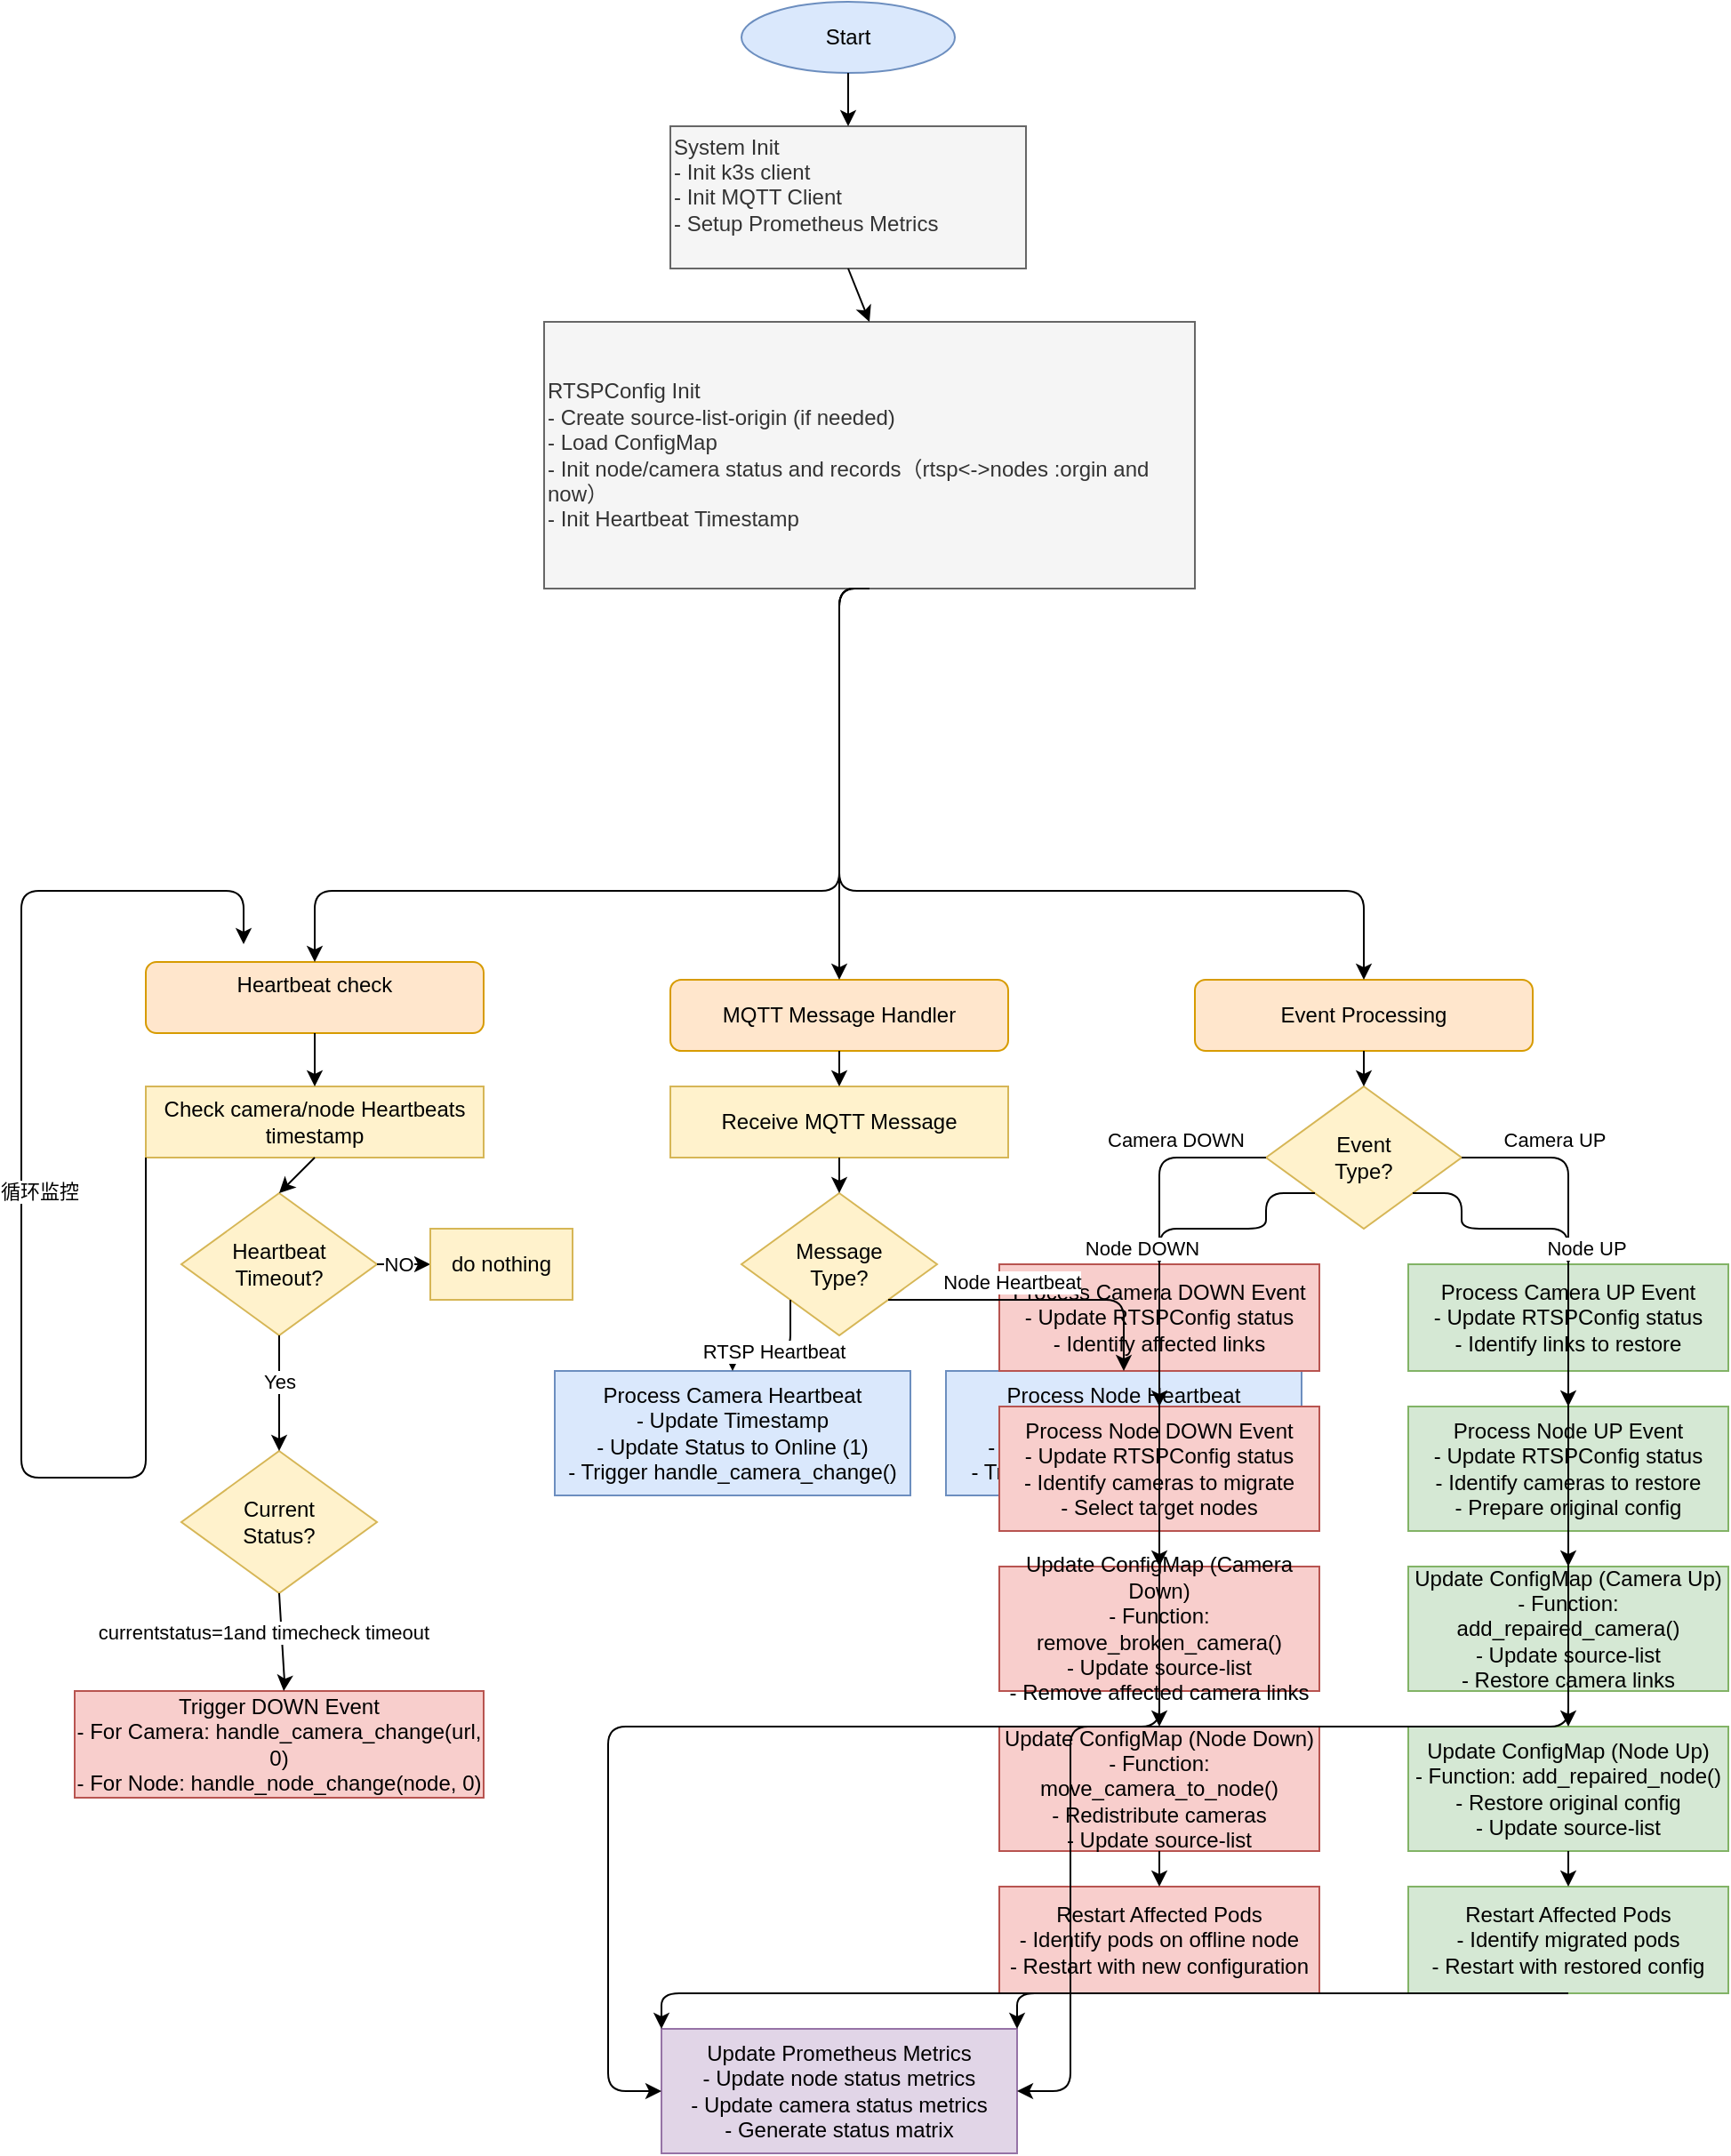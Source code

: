 <mxfile version="26.1.1">
  <diagram name="RTSP Controller Flow" id="fEzFfixYsrc_N7csI4Yp">
    <mxGraphModel dx="804" dy="2257" grid="1" gridSize="10" guides="1" tooltips="1" connect="1" arrows="1" fold="1" page="1" pageScale="1" pageWidth="827" pageHeight="1169" math="0" shadow="0">
      <root>
        <mxCell id="0" />
        <mxCell id="1" parent="0" />
        <mxCell id="NTYFQSR5KiZM-KbyBYHa-1" value="Start" style="ellipse;whiteSpace=wrap;html=1;fillColor=#dae8fc;strokeColor=#6c8ebf;" vertex="1" parent="1">
          <mxGeometry x="475" y="-230" width="120" height="40" as="geometry" />
        </mxCell>
        <mxCell id="NTYFQSR5KiZM-KbyBYHa-2" value="System Init&lt;br&gt;- Init k3s client&lt;br&gt;- Init MQTT Client&lt;br&gt;- Setup Prometheus Metrics&lt;div&gt;&lt;br&gt;&lt;/div&gt;" style="rounded=0;whiteSpace=wrap;html=1;fillColor=#f5f5f5;strokeColor=#666666;fontColor=#333333;align=left;" vertex="1" parent="1">
          <mxGeometry x="435" y="-160" width="200" height="80" as="geometry" />
        </mxCell>
        <mxCell id="NTYFQSR5KiZM-KbyBYHa-3" value="&lt;div&gt;&lt;span style=&quot;background-color: transparent; color: light-dark(rgb(51, 51, 51), rgb(193, 193, 193));&quot;&gt;RTSPConfig Init&lt;/span&gt;&lt;/div&gt;- Create source-list-origin (if needed)&lt;br&gt;- Load ConfigMap&lt;br&gt;- Init node/camera status and records（rtsp&amp;lt;-&amp;gt;nodes :orgin and now）&lt;br&gt;&lt;div&gt;- Init Heartbeat Timestamp&lt;/div&gt;" style="rounded=0;whiteSpace=wrap;html=1;fillColor=#f5f5f5;strokeColor=#666666;fontColor=#333333;align=left;" vertex="1" parent="1">
          <mxGeometry x="364" y="-50" width="366" height="150" as="geometry" />
        </mxCell>
        <mxCell id="NTYFQSR5KiZM-KbyBYHa-4" value="" style="rounded=0;whiteSpace=wrap;html=1;fillColor=none;strokeColor=none;" vertex="1" parent="1">
          <mxGeometry x="490" y="270" width="80" height="20" as="geometry" />
        </mxCell>
        <mxCell id="NTYFQSR5KiZM-KbyBYHa-5" value="Heartbeat check&lt;div&gt;&lt;br&gt;&lt;/div&gt;" style="rounded=1;whiteSpace=wrap;html=1;fillColor=#ffe6cc;strokeColor=#d79b00;" vertex="1" parent="1">
          <mxGeometry x="140" y="310" width="190" height="40" as="geometry" />
        </mxCell>
        <mxCell id="NTYFQSR5KiZM-KbyBYHa-6" value="Check camera/node Heartbeats timestamp" style="rounded=0;whiteSpace=wrap;html=1;fillColor=#fff2cc;strokeColor=#d6b656;" vertex="1" parent="1">
          <mxGeometry x="140" y="380" width="190" height="40" as="geometry" />
        </mxCell>
        <mxCell id="NTYFQSR5KiZM-KbyBYHa-7" value="Heartbeat &#xa;Timeout?" style="rhombus;whiteSpace=wrap;html=1;fillColor=#fff2cc;strokeColor=#d6b656;" vertex="1" parent="1">
          <mxGeometry x="160" y="440" width="110" height="80" as="geometry" />
        </mxCell>
        <mxCell id="NTYFQSR5KiZM-KbyBYHa-8" value="Current &#xa;Status?" style="rhombus;whiteSpace=wrap;html=1;fillColor=#fff2cc;strokeColor=#d6b656;" vertex="1" parent="1">
          <mxGeometry x="160" y="585" width="110" height="80" as="geometry" />
        </mxCell>
        <mxCell id="NTYFQSR5KiZM-KbyBYHa-9" value="Trigger DOWN Event&#xa;- For Camera: handle_camera_change(url, 0)&#xa;- For Node: handle_node_change(node, 0)" style="rounded=0;whiteSpace=wrap;html=1;fillColor=#f8cecc;strokeColor=#b85450;" vertex="1" parent="1">
          <mxGeometry x="100" y="720" width="230" height="60" as="geometry" />
        </mxCell>
        <mxCell id="NTYFQSR5KiZM-KbyBYHa-11" value="MQTT Message Handler" style="rounded=1;whiteSpace=wrap;html=1;fillColor=#ffe6cc;strokeColor=#d79b00;" vertex="1" parent="1">
          <mxGeometry x="435" y="320" width="190" height="40" as="geometry" />
        </mxCell>
        <mxCell id="NTYFQSR5KiZM-KbyBYHa-12" value="Receive MQTT Message" style="rounded=0;whiteSpace=wrap;html=1;fillColor=#fff2cc;strokeColor=#d6b656;" vertex="1" parent="1">
          <mxGeometry x="435" y="380" width="190" height="40" as="geometry" />
        </mxCell>
        <mxCell id="NTYFQSR5KiZM-KbyBYHa-13" value="Message &#xa;Type?" style="rhombus;whiteSpace=wrap;html=1;fillColor=#fff2cc;strokeColor=#d6b656;" vertex="1" parent="1">
          <mxGeometry x="475" y="440" width="110" height="80" as="geometry" />
        </mxCell>
        <mxCell id="NTYFQSR5KiZM-KbyBYHa-14" value="Process Camera Heartbeat&#xa;- Update Timestamp&#xa;- Update Status to Online (1)&#xa;- Trigger handle_camera_change()" style="rounded=0;whiteSpace=wrap;html=1;fillColor=#dae8fc;strokeColor=#6c8ebf;" vertex="1" parent="1">
          <mxGeometry x="370" y="540" width="200" height="70" as="geometry" />
        </mxCell>
        <mxCell id="NTYFQSR5KiZM-KbyBYHa-15" value="Process Node Heartbeat&#xa;- Update Timestamp&#xa;- Update Status to Online (1)&#xa;- Trigger handle_node_change()" style="rounded=0;whiteSpace=wrap;html=1;fillColor=#dae8fc;strokeColor=#6c8ebf;" vertex="1" parent="1">
          <mxGeometry x="590" y="540" width="200" height="70" as="geometry" />
        </mxCell>
        <mxCell id="NTYFQSR5KiZM-KbyBYHa-16" value="Event Processing" style="rounded=1;whiteSpace=wrap;html=1;fillColor=#ffe6cc;strokeColor=#d79b00;" vertex="1" parent="1">
          <mxGeometry x="730" y="320" width="190" height="40" as="geometry" />
        </mxCell>
        <mxCell id="NTYFQSR5KiZM-KbyBYHa-17" value="Event &#xa;Type?" style="rhombus;whiteSpace=wrap;html=1;fillColor=#fff2cc;strokeColor=#d6b656;" vertex="1" parent="1">
          <mxGeometry x="770" y="380" width="110" height="80" as="geometry" />
        </mxCell>
        <mxCell id="NTYFQSR5KiZM-KbyBYHa-18" value="Process Camera DOWN Event&#xa;- Update RTSPConfig status&#xa;- Identify affected links" style="rounded=0;whiteSpace=wrap;html=1;fillColor=#f8cecc;strokeColor=#b85450;" vertex="1" parent="1">
          <mxGeometry x="620" y="480" width="180" height="60" as="geometry" />
        </mxCell>
        <mxCell id="NTYFQSR5KiZM-KbyBYHa-19" value="Process Camera UP Event&#xa;- Update RTSPConfig status&#xa;- Identify links to restore" style="rounded=0;whiteSpace=wrap;html=1;fillColor=#d5e8d4;strokeColor=#82b366;" vertex="1" parent="1">
          <mxGeometry x="850" y="480" width="180" height="60" as="geometry" />
        </mxCell>
        <mxCell id="NTYFQSR5KiZM-KbyBYHa-20" value="Process Node DOWN Event&#xa;- Update RTSPConfig status&#xa;- Identify cameras to migrate&#xa;- Select target nodes" style="rounded=0;whiteSpace=wrap;html=1;fillColor=#f8cecc;strokeColor=#b85450;" vertex="1" parent="1">
          <mxGeometry x="620" y="560" width="180" height="70" as="geometry" />
        </mxCell>
        <mxCell id="NTYFQSR5KiZM-KbyBYHa-21" value="Process Node UP Event&#xa;- Update RTSPConfig status&#xa;- Identify cameras to restore&#xa;- Prepare original config" style="rounded=0;whiteSpace=wrap;html=1;fillColor=#d5e8d4;strokeColor=#82b366;" vertex="1" parent="1">
          <mxGeometry x="850" y="560" width="180" height="70" as="geometry" />
        </mxCell>
        <mxCell id="NTYFQSR5KiZM-KbyBYHa-22" value="Update ConfigMap (Camera Down)&#xa;- Function: remove_broken_camera()&#xa;- Update source-list&#xa;- Remove affected camera links" style="rounded=0;whiteSpace=wrap;html=1;fillColor=#f8cecc;strokeColor=#b85450;" vertex="1" parent="1">
          <mxGeometry x="620" y="650" width="180" height="70" as="geometry" />
        </mxCell>
        <mxCell id="NTYFQSR5KiZM-KbyBYHa-23" value="Update ConfigMap (Camera Up)&#xa;- Function: add_repaired_camera()&#xa;- Update source-list&#xa;- Restore camera links" style="rounded=0;whiteSpace=wrap;html=1;fillColor=#d5e8d4;strokeColor=#82b366;" vertex="1" parent="1">
          <mxGeometry x="850" y="650" width="180" height="70" as="geometry" />
        </mxCell>
        <mxCell id="NTYFQSR5KiZM-KbyBYHa-24" value="Update ConfigMap (Node Down)&#xa;- Function: move_camera_to_node()&#xa;- Redistribute cameras&#xa;- Update source-list" style="rounded=0;whiteSpace=wrap;html=1;fillColor=#f8cecc;strokeColor=#b85450;" vertex="1" parent="1">
          <mxGeometry x="620" y="740" width="180" height="70" as="geometry" />
        </mxCell>
        <mxCell id="NTYFQSR5KiZM-KbyBYHa-25" value="Restart Affected Pods&#xa;- Identify pods on offline node&#xa;- Restart with new configuration" style="rounded=0;whiteSpace=wrap;html=1;fillColor=#f8cecc;strokeColor=#b85450;" vertex="1" parent="1">
          <mxGeometry x="620" y="830" width="180" height="60" as="geometry" />
        </mxCell>
        <mxCell id="NTYFQSR5KiZM-KbyBYHa-26" value="Update ConfigMap (Node Up)&#xa;- Function: add_repaired_node()&#xa;- Restore original config&#xa;- Update source-list" style="rounded=0;whiteSpace=wrap;html=1;fillColor=#d5e8d4;strokeColor=#82b366;" vertex="1" parent="1">
          <mxGeometry x="850" y="740" width="180" height="70" as="geometry" />
        </mxCell>
        <mxCell id="NTYFQSR5KiZM-KbyBYHa-27" value="Restart Affected Pods&#xa;- Identify migrated pods&#xa;- Restart with restored config" style="rounded=0;whiteSpace=wrap;html=1;fillColor=#d5e8d4;strokeColor=#82b366;" vertex="1" parent="1">
          <mxGeometry x="850" y="830" width="180" height="60" as="geometry" />
        </mxCell>
        <mxCell id="NTYFQSR5KiZM-KbyBYHa-28" value="Update Prometheus Metrics&#xa;- Update node status metrics&#xa;- Update camera status metrics&#xa;- Generate status matrix" style="rounded=0;whiteSpace=wrap;html=1;fillColor=#e1d5e7;strokeColor=#9673a6;" vertex="1" parent="1">
          <mxGeometry x="430" y="910" width="200" height="70" as="geometry" />
        </mxCell>
        <mxCell id="NTYFQSR5KiZM-KbyBYHa-29" value="" style="endArrow=classic;html=1;exitX=0.5;exitY=1;exitDx=0;exitDy=0;entryX=0.5;entryY=0;entryDx=0;entryDy=0;" edge="1" parent="1" source="NTYFQSR5KiZM-KbyBYHa-1" target="NTYFQSR5KiZM-KbyBYHa-2">
          <mxGeometry width="50" height="50" relative="1" as="geometry">
            <mxPoint x="390" y="400" as="sourcePoint" />
            <mxPoint x="440" y="350" as="targetPoint" />
          </mxGeometry>
        </mxCell>
        <mxCell id="NTYFQSR5KiZM-KbyBYHa-30" value="" style="endArrow=classic;html=1;exitX=0.5;exitY=1;exitDx=0;exitDy=0;entryX=0.5;entryY=0;entryDx=0;entryDy=0;" edge="1" parent="1" source="NTYFQSR5KiZM-KbyBYHa-2" target="NTYFQSR5KiZM-KbyBYHa-3">
          <mxGeometry width="50" height="50" relative="1" as="geometry">
            <mxPoint x="390" y="400" as="sourcePoint" />
            <mxPoint x="440" y="350" as="targetPoint" />
          </mxGeometry>
        </mxCell>
        <mxCell id="NTYFQSR5KiZM-KbyBYHa-31" value="" style="endArrow=classic;html=1;exitX=0.5;exitY=1;exitDx=0;exitDy=0;entryX=0.5;entryY=0;entryDx=0;entryDy=0;edgeStyle=orthogonalEdgeStyle;" edge="1" parent="1" source="NTYFQSR5KiZM-KbyBYHa-3" target="NTYFQSR5KiZM-KbyBYHa-5">
          <mxGeometry width="50" height="50" relative="1" as="geometry">
            <mxPoint x="390" y="400" as="sourcePoint" />
            <mxPoint x="440" y="350" as="targetPoint" />
            <Array as="points">
              <mxPoint x="530" y="270" />
              <mxPoint x="235" y="270" />
            </Array>
          </mxGeometry>
        </mxCell>
        <mxCell id="NTYFQSR5KiZM-KbyBYHa-32" value="" style="endArrow=classic;html=1;exitX=0.5;exitY=1;exitDx=0;exitDy=0;entryX=0.5;entryY=0;entryDx=0;entryDy=0;edgeStyle=orthogonalEdgeStyle;" edge="1" parent="1" source="NTYFQSR5KiZM-KbyBYHa-3" target="NTYFQSR5KiZM-KbyBYHa-11">
          <mxGeometry width="50" height="50" relative="1" as="geometry">
            <mxPoint x="390" y="400" as="sourcePoint" />
            <mxPoint x="440" y="350" as="targetPoint" />
            <Array as="points">
              <mxPoint x="530" y="270" />
              <mxPoint x="530" y="270" />
            </Array>
          </mxGeometry>
        </mxCell>
        <mxCell id="NTYFQSR5KiZM-KbyBYHa-33" value="" style="endArrow=classic;html=1;exitX=0.5;exitY=1;exitDx=0;exitDy=0;entryX=0.5;entryY=0;entryDx=0;entryDy=0;edgeStyle=orthogonalEdgeStyle;" edge="1" parent="1" source="NTYFQSR5KiZM-KbyBYHa-3" target="NTYFQSR5KiZM-KbyBYHa-16">
          <mxGeometry width="50" height="50" relative="1" as="geometry">
            <mxPoint x="390" y="400" as="sourcePoint" />
            <mxPoint x="440" y="350" as="targetPoint" />
            <Array as="points">
              <mxPoint x="530" y="270" />
              <mxPoint x="825" y="270" />
            </Array>
          </mxGeometry>
        </mxCell>
        <mxCell id="NTYFQSR5KiZM-KbyBYHa-34" value="" style="endArrow=classic;html=1;exitX=0.5;exitY=1;exitDx=0;exitDy=0;entryX=0.5;entryY=0;entryDx=0;entryDy=0;" edge="1" parent="1" source="NTYFQSR5KiZM-KbyBYHa-5" target="NTYFQSR5KiZM-KbyBYHa-6">
          <mxGeometry width="50" height="50" relative="1" as="geometry">
            <mxPoint x="390" y="400" as="sourcePoint" />
            <mxPoint x="440" y="350" as="targetPoint" />
          </mxGeometry>
        </mxCell>
        <mxCell id="NTYFQSR5KiZM-KbyBYHa-35" value="" style="endArrow=classic;html=1;exitX=0.5;exitY=1;exitDx=0;exitDy=0;entryX=0.5;entryY=0;entryDx=0;entryDy=0;" edge="1" parent="1" source="NTYFQSR5KiZM-KbyBYHa-6" target="NTYFQSR5KiZM-KbyBYHa-7">
          <mxGeometry width="50" height="50" relative="1" as="geometry">
            <mxPoint x="390" y="400" as="sourcePoint" />
            <mxPoint x="440" y="350" as="targetPoint" />
          </mxGeometry>
        </mxCell>
        <mxCell id="NTYFQSR5KiZM-KbyBYHa-36" value="Yes" style="endArrow=classic;html=1;exitX=0.5;exitY=1;exitDx=0;exitDy=0;entryX=0.5;entryY=0;entryDx=0;entryDy=0;" edge="1" parent="1" source="NTYFQSR5KiZM-KbyBYHa-7" target="NTYFQSR5KiZM-KbyBYHa-8">
          <mxGeometry x="-0.2" width="50" height="50" relative="1" as="geometry">
            <mxPoint x="390" y="400" as="sourcePoint" />
            <mxPoint x="440" y="350" as="targetPoint" />
            <mxPoint as="offset" />
          </mxGeometry>
        </mxCell>
        <mxCell id="NTYFQSR5KiZM-KbyBYHa-40" value="" style="endArrow=classic;html=1;exitX=0.5;exitY=1;exitDx=0;exitDy=0;entryX=0.5;entryY=0;entryDx=0;entryDy=0;" edge="1" parent="1" source="NTYFQSR5KiZM-KbyBYHa-11" target="NTYFQSR5KiZM-KbyBYHa-12">
          <mxGeometry width="50" height="50" relative="1" as="geometry">
            <mxPoint x="390" y="400" as="sourcePoint" />
            <mxPoint x="440" y="350" as="targetPoint" />
          </mxGeometry>
        </mxCell>
        <mxCell id="NTYFQSR5KiZM-KbyBYHa-41" value="" style="endArrow=classic;html=1;exitX=0.5;exitY=1;exitDx=0;exitDy=0;entryX=0.5;entryY=0;entryDx=0;entryDy=0;" edge="1" parent="1" source="NTYFQSR5KiZM-KbyBYHa-12" target="NTYFQSR5KiZM-KbyBYHa-13">
          <mxGeometry width="50" height="50" relative="1" as="geometry">
            <mxPoint x="390" y="400" as="sourcePoint" />
            <mxPoint x="440" y="350" as="targetPoint" />
          </mxGeometry>
        </mxCell>
        <mxCell id="NTYFQSR5KiZM-KbyBYHa-42" value="RTSP Heartbeat" style="endArrow=classic;html=1;exitX=0;exitY=1;exitDx=0;exitDy=0;entryX=0.5;entryY=0;entryDx=0;entryDy=0;edgeStyle=orthogonalEdgeStyle;" edge="1" parent="1" source="NTYFQSR5KiZM-KbyBYHa-13" target="NTYFQSR5KiZM-KbyBYHa-14">
          <mxGeometry x="-0.2" y="-10" width="50" height="50" relative="1" as="geometry">
            <mxPoint x="390" y="400" as="sourcePoint" />
            <mxPoint x="440" y="350" as="targetPoint" />
            <mxPoint as="offset" />
          </mxGeometry>
        </mxCell>
        <mxCell id="NTYFQSR5KiZM-KbyBYHa-43" value="Node Heartbeat" style="endArrow=classic;html=1;exitX=1;exitY=1;exitDx=0;exitDy=0;entryX=0.5;entryY=0;entryDx=0;entryDy=0;edgeStyle=orthogonalEdgeStyle;" edge="1" parent="1" source="NTYFQSR5KiZM-KbyBYHa-13" target="NTYFQSR5KiZM-KbyBYHa-15">
          <mxGeometry x="-0.2" y="10" width="50" height="50" relative="1" as="geometry">
            <mxPoint x="390" y="400" as="sourcePoint" />
            <mxPoint x="440" y="350" as="targetPoint" />
            <mxPoint as="offset" />
          </mxGeometry>
        </mxCell>
        <mxCell id="NTYFQSR5KiZM-KbyBYHa-44" value="" style="endArrow=classic;html=1;exitX=0.5;exitY=1;exitDx=0;exitDy=0;entryX=0.5;entryY=0;entryDx=0;entryDy=0;" edge="1" parent="1" source="NTYFQSR5KiZM-KbyBYHa-16" target="NTYFQSR5KiZM-KbyBYHa-17">
          <mxGeometry width="50" height="50" relative="1" as="geometry">
            <mxPoint x="390" y="400" as="sourcePoint" />
            <mxPoint x="440" y="350" as="targetPoint" />
          </mxGeometry>
        </mxCell>
        <mxCell id="NTYFQSR5KiZM-KbyBYHa-45" value="Camera DOWN" style="endArrow=classic;html=1;exitX=0;exitY=0.5;exitDx=0;exitDy=0;entryX=0.5;entryY=0;entryDx=0;entryDy=0;edgeStyle=orthogonalEdgeStyle;" edge="1" parent="1" source="NTYFQSR5KiZM-KbyBYHa-17" target="NTYFQSR5KiZM-KbyBYHa-18">
          <mxGeometry x="-0.143" y="-10" width="50" height="50" relative="1" as="geometry">
            <mxPoint x="390" y="400" as="sourcePoint" />
            <mxPoint x="440" y="350" as="targetPoint" />
            <mxPoint as="offset" />
          </mxGeometry>
        </mxCell>
        <mxCell id="NTYFQSR5KiZM-KbyBYHa-46" value="Camera UP" style="endArrow=classic;html=1;exitX=1;exitY=0.5;exitDx=0;exitDy=0;entryX=0.5;entryY=0;entryDx=0;entryDy=0;edgeStyle=orthogonalEdgeStyle;" edge="1" parent="1" source="NTYFQSR5KiZM-KbyBYHa-17" target="NTYFQSR5KiZM-KbyBYHa-19">
          <mxGeometry x="-0.143" y="10" width="50" height="50" relative="1" as="geometry">
            <mxPoint x="390" y="400" as="sourcePoint" />
            <mxPoint x="440" y="350" as="targetPoint" />
            <mxPoint as="offset" />
          </mxGeometry>
        </mxCell>
        <mxCell id="NTYFQSR5KiZM-KbyBYHa-47" value="Node DOWN" style="endArrow=classic;html=1;exitX=0;exitY=1;exitDx=0;exitDy=0;entryX=0.5;entryY=0;entryDx=0;entryDy=0;edgeStyle=orthogonalEdgeStyle;" edge="1" parent="1" source="NTYFQSR5KiZM-KbyBYHa-17" target="NTYFQSR5KiZM-KbyBYHa-20">
          <mxGeometry x="0.143" y="-10" width="50" height="50" relative="1" as="geometry">
            <mxPoint x="390" y="400" as="sourcePoint" />
            <mxPoint x="440" y="350" as="targetPoint" />
            <Array as="points">
              <mxPoint x="770" y="460" />
              <mxPoint x="710" y="460" />
            </Array>
            <mxPoint as="offset" />
          </mxGeometry>
        </mxCell>
        <mxCell id="NTYFQSR5KiZM-KbyBYHa-48" value="Node UP" style="endArrow=classic;html=1;exitX=1;exitY=1;exitDx=0;exitDy=0;entryX=0.5;entryY=0;entryDx=0;entryDy=0;edgeStyle=orthogonalEdgeStyle;" edge="1" parent="1" source="NTYFQSR5KiZM-KbyBYHa-17" target="NTYFQSR5KiZM-KbyBYHa-21">
          <mxGeometry x="0.143" y="10" width="50" height="50" relative="1" as="geometry">
            <mxPoint x="390" y="400" as="sourcePoint" />
            <mxPoint x="440" y="350" as="targetPoint" />
            <Array as="points">
              <mxPoint x="880" y="460" />
              <mxPoint x="940" y="460" />
            </Array>
            <mxPoint as="offset" />
          </mxGeometry>
        </mxCell>
        <mxCell id="NTYFQSR5KiZM-KbyBYHa-49" value="" style="endArrow=classic;html=1;exitX=0.5;exitY=1;exitDx=0;exitDy=0;entryX=0.5;entryY=0;entryDx=0;entryDy=0;" edge="1" parent="1" source="NTYFQSR5KiZM-KbyBYHa-18" target="NTYFQSR5KiZM-KbyBYHa-22">
          <mxGeometry width="50" height="50" relative="1" as="geometry">
            <mxPoint x="390" y="400" as="sourcePoint" />
            <mxPoint x="440" y="350" as="targetPoint" />
          </mxGeometry>
        </mxCell>
        <mxCell id="NTYFQSR5KiZM-KbyBYHa-50" value="" style="endArrow=classic;html=1;exitX=0.5;exitY=1;exitDx=0;exitDy=0;entryX=0.5;entryY=0;entryDx=0;entryDy=0;" edge="1" parent="1" source="NTYFQSR5KiZM-KbyBYHa-19" target="NTYFQSR5KiZM-KbyBYHa-23">
          <mxGeometry width="50" height="50" relative="1" as="geometry">
            <mxPoint x="390" y="400" as="sourcePoint" />
            <mxPoint x="440" y="350" as="targetPoint" />
          </mxGeometry>
        </mxCell>
        <mxCell id="NTYFQSR5KiZM-KbyBYHa-51" value="" style="endArrow=classic;html=1;exitX=0.5;exitY=1;exitDx=0;exitDy=0;entryX=0.5;entryY=0;entryDx=0;entryDy=0;" edge="1" parent="1" source="NTYFQSR5KiZM-KbyBYHa-20" target="NTYFQSR5KiZM-KbyBYHa-24">
          <mxGeometry width="50" height="50" relative="1" as="geometry">
            <mxPoint x="390" y="400" as="sourcePoint" />
            <mxPoint x="440" y="350" as="targetPoint" />
          </mxGeometry>
        </mxCell>
        <mxCell id="NTYFQSR5KiZM-KbyBYHa-52" value="" style="endArrow=classic;html=1;exitX=0.5;exitY=1;exitDx=0;exitDy=0;entryX=0.5;entryY=0;entryDx=0;entryDy=0;" edge="1" parent="1" source="NTYFQSR5KiZM-KbyBYHa-21" target="NTYFQSR5KiZM-KbyBYHa-26">
          <mxGeometry width="50" height="50" relative="1" as="geometry">
            <mxPoint x="390" y="400" as="sourcePoint" />
            <mxPoint x="440" y="350" as="targetPoint" />
          </mxGeometry>
        </mxCell>
        <mxCell id="NTYFQSR5KiZM-KbyBYHa-53" value="" style="endArrow=classic;html=1;exitX=0.5;exitY=1;exitDx=0;exitDy=0;entryX=0.5;entryY=0;entryDx=0;entryDy=0;" edge="1" parent="1" source="NTYFQSR5KiZM-KbyBYHa-24" target="NTYFQSR5KiZM-KbyBYHa-25">
          <mxGeometry width="50" height="50" relative="1" as="geometry">
            <mxPoint x="390" y="400" as="sourcePoint" />
            <mxPoint x="440" y="350" as="targetPoint" />
          </mxGeometry>
        </mxCell>
        <mxCell id="NTYFQSR5KiZM-KbyBYHa-54" value="" style="endArrow=classic;html=1;exitX=0.5;exitY=1;exitDx=0;exitDy=0;entryX=0.5;entryY=0;entryDx=0;entryDy=0;" edge="1" parent="1" source="NTYFQSR5KiZM-KbyBYHa-26" target="NTYFQSR5KiZM-KbyBYHa-27">
          <mxGeometry width="50" height="50" relative="1" as="geometry">
            <mxPoint x="390" y="400" as="sourcePoint" />
            <mxPoint x="440" y="350" as="targetPoint" />
          </mxGeometry>
        </mxCell>
        <mxCell id="NTYFQSR5KiZM-KbyBYHa-55" value="" style="endArrow=classic;html=1;exitX=0.5;exitY=1;exitDx=0;exitDy=0;entryX=0;entryY=0.5;entryDx=0;entryDy=0;edgeStyle=orthogonalEdgeStyle;" edge="1" parent="1" source="NTYFQSR5KiZM-KbyBYHa-22" target="NTYFQSR5KiZM-KbyBYHa-28">
          <mxGeometry width="50" height="50" relative="1" as="geometry">
            <mxPoint x="590" y="840" as="sourcePoint" />
            <mxPoint x="640" y="790" as="targetPoint" />
            <Array as="points">
              <mxPoint x="710" y="740" />
              <mxPoint x="400" y="740" />
              <mxPoint x="400" y="945" />
            </Array>
          </mxGeometry>
        </mxCell>
        <mxCell id="NTYFQSR5KiZM-KbyBYHa-56" value="" style="endArrow=classic;html=1;exitX=0.5;exitY=1;exitDx=0;exitDy=0;entryX=1;entryY=0.5;entryDx=0;entryDy=0;edgeStyle=orthogonalEdgeStyle;" edge="1" parent="1" source="NTYFQSR5KiZM-KbyBYHa-23" target="NTYFQSR5KiZM-KbyBYHa-28">
          <mxGeometry width="50" height="50" relative="1" as="geometry">
            <mxPoint x="590" y="840" as="sourcePoint" />
            <mxPoint x="640" y="790" as="targetPoint" />
            <Array as="points">
              <mxPoint x="940" y="740" />
              <mxPoint x="660" y="740" />
              <mxPoint x="660" y="945" />
            </Array>
          </mxGeometry>
        </mxCell>
        <mxCell id="NTYFQSR5KiZM-KbyBYHa-57" value="" style="endArrow=classic;html=1;exitX=0.5;exitY=1;exitDx=0;exitDy=0;entryX=0;entryY=0;entryDx=0;entryDy=0;edgeStyle=orthogonalEdgeStyle;" edge="1" parent="1" source="NTYFQSR5KiZM-KbyBYHa-25" target="NTYFQSR5KiZM-KbyBYHa-28">
          <mxGeometry width="50" height="50" relative="1" as="geometry">
            <mxPoint x="590" y="840" as="sourcePoint" />
            <mxPoint x="640" y="790" as="targetPoint" />
            <Array as="points">
              <mxPoint x="710" y="890" />
              <mxPoint x="430" y="890" />
            </Array>
          </mxGeometry>
        </mxCell>
        <mxCell id="NTYFQSR5KiZM-KbyBYHa-58" value="" style="endArrow=classic;html=1;exitX=0.5;exitY=1;exitDx=0;exitDy=0;entryX=1;entryY=0;entryDx=0;entryDy=0;edgeStyle=orthogonalEdgeStyle;" edge="1" parent="1" source="NTYFQSR5KiZM-KbyBYHa-27" target="NTYFQSR5KiZM-KbyBYHa-28">
          <mxGeometry width="50" height="50" relative="1" as="geometry">
            <mxPoint x="590" y="840" as="sourcePoint" />
            <mxPoint x="640" y="790" as="targetPoint" />
            <Array as="points">
              <mxPoint x="940" y="890" />
              <mxPoint x="630" y="890" />
            </Array>
          </mxGeometry>
        </mxCell>
        <mxCell id="NTYFQSR5KiZM-KbyBYHa-59" value="循环监控" style="endArrow=classic;html=1;entryX=0.5;entryY=0;entryDx=0;entryDy=0;edgeStyle=orthogonalEdgeStyle;exitX=0;exitY=1;exitDx=0;exitDy=0;" edge="1" parent="1" source="NTYFQSR5KiZM-KbyBYHa-6">
          <mxGeometry x="0.118" y="-10" width="50" height="50" relative="1" as="geometry">
            <mxPoint x="140" y="589.97" as="sourcePoint" />
            <mxPoint x="195" y="299.97" as="targetPoint" />
            <Array as="points">
              <mxPoint x="140" y="600" />
              <mxPoint x="70" y="600" />
              <mxPoint x="70" y="270" />
              <mxPoint x="195" y="270" />
            </Array>
            <mxPoint as="offset" />
          </mxGeometry>
        </mxCell>
        <mxCell id="NTYFQSR5KiZM-KbyBYHa-62" value="NO" style="endArrow=classic;html=1;exitX=1;exitY=0.5;exitDx=0;exitDy=0;" edge="1" parent="1" source="NTYFQSR5KiZM-KbyBYHa-7" target="NTYFQSR5KiZM-KbyBYHa-63">
          <mxGeometry x="-0.207" width="50" height="50" relative="1" as="geometry">
            <mxPoint x="310" y="505" as="sourcePoint" />
            <mxPoint x="320" y="480" as="targetPoint" />
            <mxPoint as="offset" />
          </mxGeometry>
        </mxCell>
        <mxCell id="NTYFQSR5KiZM-KbyBYHa-63" value="do nothing" style="rounded=0;whiteSpace=wrap;html=1;fillColor=#fff2cc;strokeColor=#d6b656;" vertex="1" parent="1">
          <mxGeometry x="300" y="460" width="80" height="40" as="geometry" />
        </mxCell>
        <mxCell id="NTYFQSR5KiZM-KbyBYHa-66" value="currentstatus=1and timecheck timeout" style="endArrow=classic;html=1;exitX=0.5;exitY=1;exitDx=0;exitDy=0;" edge="1" parent="1" source="NTYFQSR5KiZM-KbyBYHa-8" target="NTYFQSR5KiZM-KbyBYHa-9">
          <mxGeometry x="-0.226" y="-10" width="50" height="50" relative="1" as="geometry">
            <mxPoint x="217.5" y="680" as="sourcePoint" />
            <mxPoint x="220" y="810" as="targetPoint" />
            <mxPoint as="offset" />
            <Array as="points">
              <mxPoint x="218" y="715" />
            </Array>
          </mxGeometry>
        </mxCell>
      </root>
    </mxGraphModel>
  </diagram>
</mxfile>
